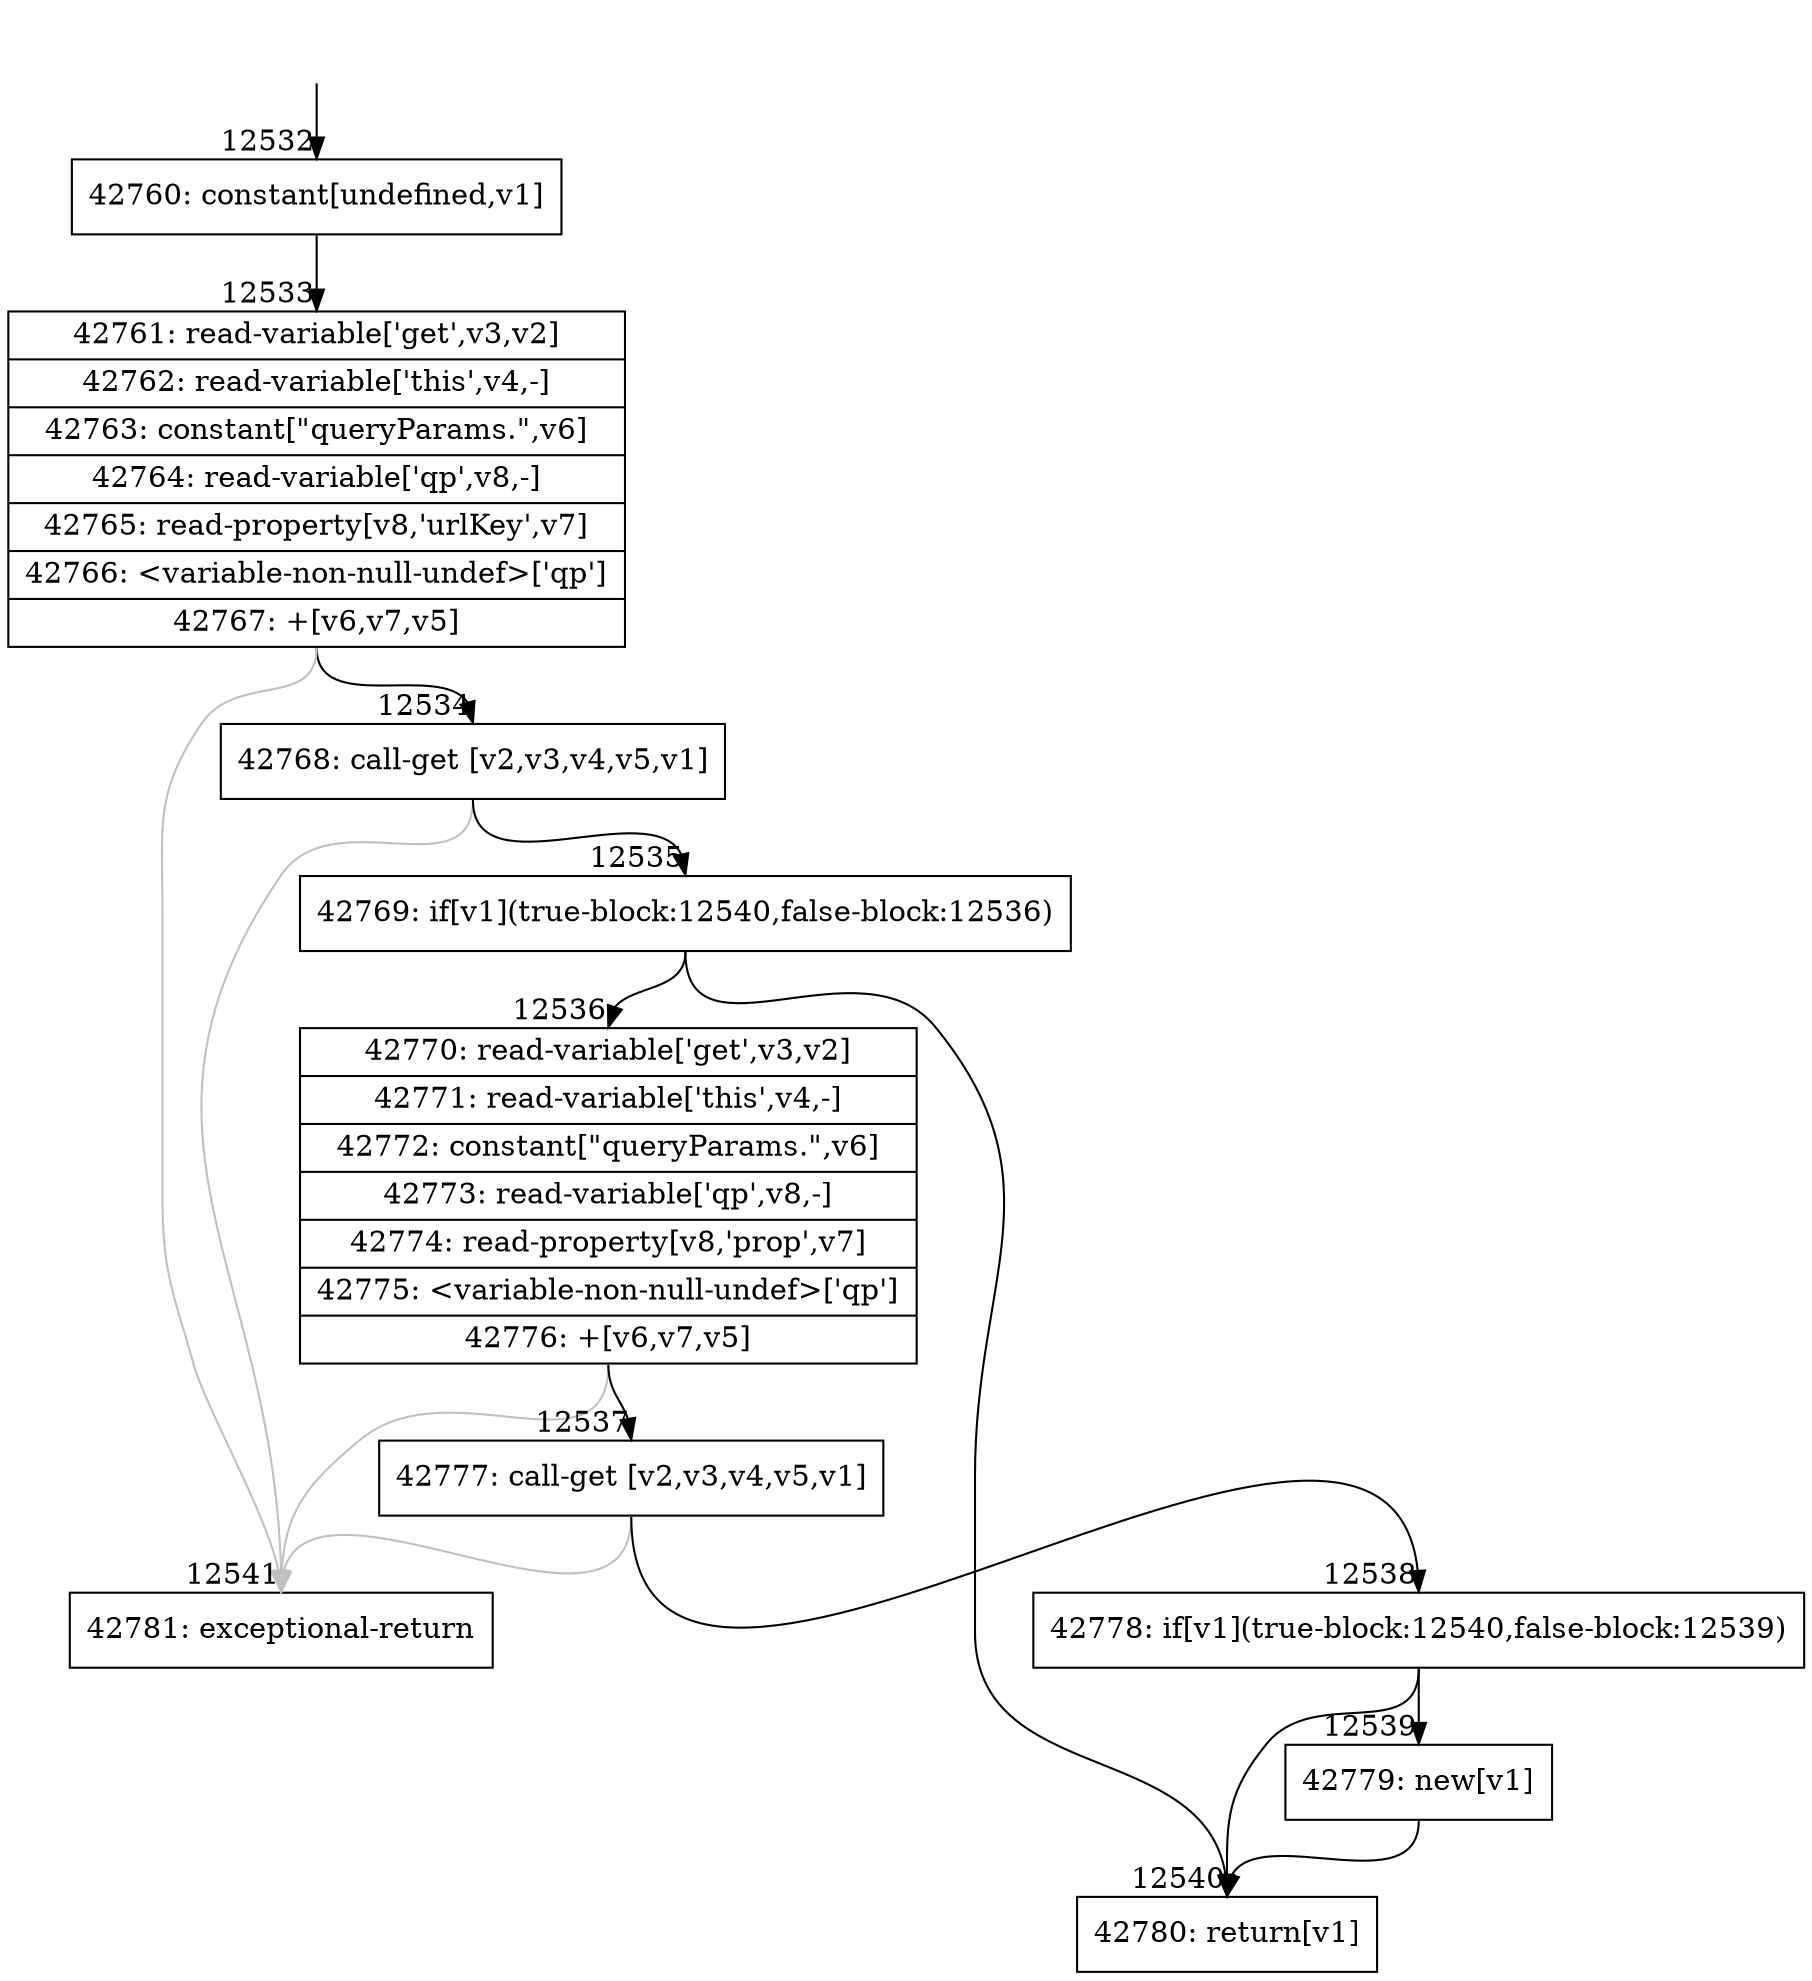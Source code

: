 digraph {
rankdir="TD"
BB_entry1043[shape=none,label=""];
BB_entry1043 -> BB12532 [tailport=s, headport=n, headlabel="    12532"]
BB12532 [shape=record label="{42760: constant[undefined,v1]}" ] 
BB12532 -> BB12533 [tailport=s, headport=n, headlabel="      12533"]
BB12533 [shape=record label="{42761: read-variable['get',v3,v2]|42762: read-variable['this',v4,-]|42763: constant[\"queryParams.\",v6]|42764: read-variable['qp',v8,-]|42765: read-property[v8,'urlKey',v7]|42766: \<variable-non-null-undef\>['qp']|42767: +[v6,v7,v5]}" ] 
BB12533 -> BB12534 [tailport=s, headport=n, headlabel="      12534"]
BB12533 -> BB12541 [tailport=s, headport=n, color=gray, headlabel="      12541"]
BB12534 [shape=record label="{42768: call-get [v2,v3,v4,v5,v1]}" ] 
BB12534 -> BB12535 [tailport=s, headport=n, headlabel="      12535"]
BB12534 -> BB12541 [tailport=s, headport=n, color=gray]
BB12535 [shape=record label="{42769: if[v1](true-block:12540,false-block:12536)}" ] 
BB12535 -> BB12540 [tailport=s, headport=n, headlabel="      12540"]
BB12535 -> BB12536 [tailport=s, headport=n, headlabel="      12536"]
BB12536 [shape=record label="{42770: read-variable['get',v3,v2]|42771: read-variable['this',v4,-]|42772: constant[\"queryParams.\",v6]|42773: read-variable['qp',v8,-]|42774: read-property[v8,'prop',v7]|42775: \<variable-non-null-undef\>['qp']|42776: +[v6,v7,v5]}" ] 
BB12536 -> BB12537 [tailport=s, headport=n, headlabel="      12537"]
BB12536 -> BB12541 [tailport=s, headport=n, color=gray]
BB12537 [shape=record label="{42777: call-get [v2,v3,v4,v5,v1]}" ] 
BB12537 -> BB12538 [tailport=s, headport=n, headlabel="      12538"]
BB12537 -> BB12541 [tailport=s, headport=n, color=gray]
BB12538 [shape=record label="{42778: if[v1](true-block:12540,false-block:12539)}" ] 
BB12538 -> BB12540 [tailport=s, headport=n]
BB12538 -> BB12539 [tailport=s, headport=n, headlabel="      12539"]
BB12539 [shape=record label="{42779: new[v1]}" ] 
BB12539 -> BB12540 [tailport=s, headport=n]
BB12540 [shape=record label="{42780: return[v1]}" ] 
BB12541 [shape=record label="{42781: exceptional-return}" ] 
//#$~ 22985
}
